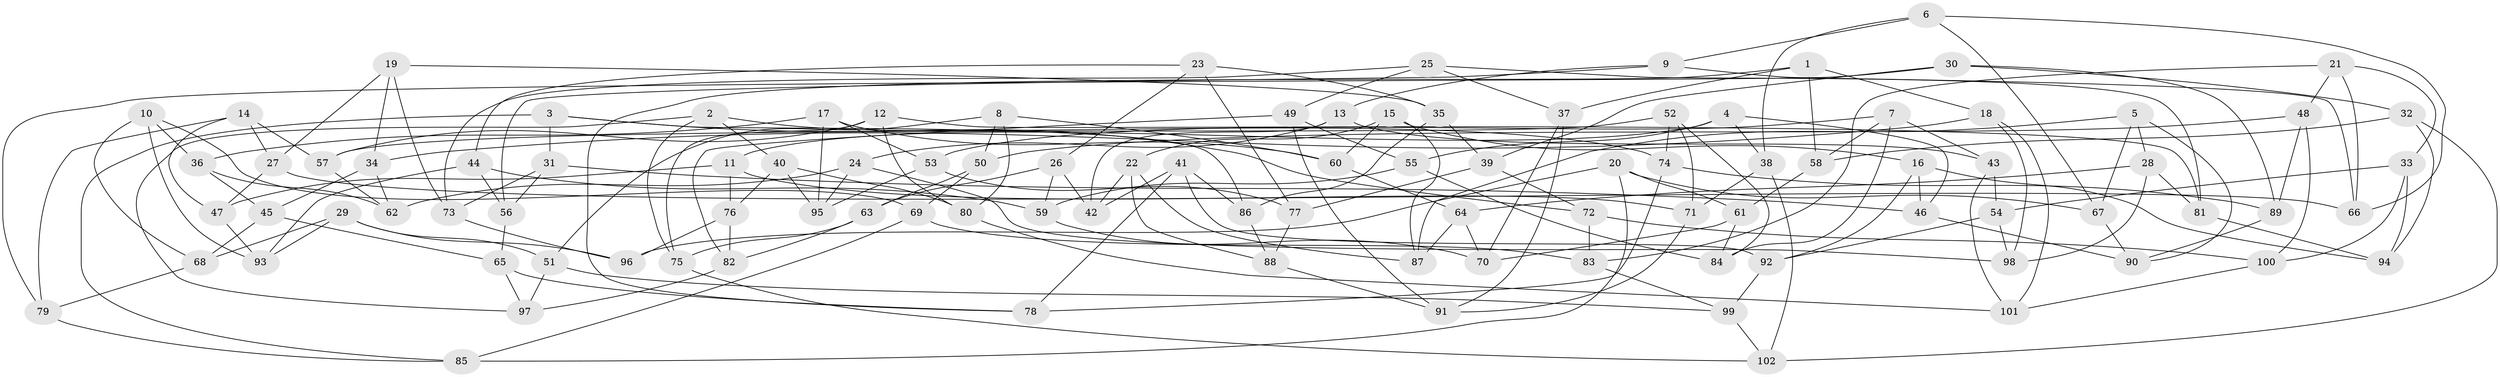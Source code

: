 // Generated by graph-tools (version 1.1) at 2025/38/03/09/25 02:38:16]
// undirected, 102 vertices, 204 edges
graph export_dot {
graph [start="1"]
  node [color=gray90,style=filled];
  1;
  2;
  3;
  4;
  5;
  6;
  7;
  8;
  9;
  10;
  11;
  12;
  13;
  14;
  15;
  16;
  17;
  18;
  19;
  20;
  21;
  22;
  23;
  24;
  25;
  26;
  27;
  28;
  29;
  30;
  31;
  32;
  33;
  34;
  35;
  36;
  37;
  38;
  39;
  40;
  41;
  42;
  43;
  44;
  45;
  46;
  47;
  48;
  49;
  50;
  51;
  52;
  53;
  54;
  55;
  56;
  57;
  58;
  59;
  60;
  61;
  62;
  63;
  64;
  65;
  66;
  67;
  68;
  69;
  70;
  71;
  72;
  73;
  74;
  75;
  76;
  77;
  78;
  79;
  80;
  81;
  82;
  83;
  84;
  85;
  86;
  87;
  88;
  89;
  90;
  91;
  92;
  93;
  94;
  95;
  96;
  97;
  98;
  99;
  100;
  101;
  102;
  1 -- 18;
  1 -- 37;
  1 -- 58;
  1 -- 78;
  2 -- 97;
  2 -- 74;
  2 -- 75;
  2 -- 40;
  3 -- 85;
  3 -- 72;
  3 -- 31;
  3 -- 86;
  4 -- 46;
  4 -- 38;
  4 -- 55;
  4 -- 11;
  5 -- 90;
  5 -- 67;
  5 -- 87;
  5 -- 28;
  6 -- 67;
  6 -- 9;
  6 -- 66;
  6 -- 38;
  7 -- 58;
  7 -- 43;
  7 -- 53;
  7 -- 84;
  8 -- 60;
  8 -- 50;
  8 -- 80;
  8 -- 51;
  9 -- 66;
  9 -- 13;
  9 -- 56;
  10 -- 69;
  10 -- 93;
  10 -- 36;
  10 -- 68;
  11 -- 47;
  11 -- 71;
  11 -- 76;
  12 -- 81;
  12 -- 57;
  12 -- 80;
  12 -- 75;
  13 -- 24;
  13 -- 42;
  13 -- 43;
  14 -- 57;
  14 -- 27;
  14 -- 79;
  14 -- 47;
  15 -- 60;
  15 -- 87;
  15 -- 22;
  15 -- 16;
  16 -- 92;
  16 -- 94;
  16 -- 46;
  17 -- 95;
  17 -- 60;
  17 -- 36;
  17 -- 53;
  18 -- 98;
  18 -- 34;
  18 -- 101;
  19 -- 27;
  19 -- 35;
  19 -- 34;
  19 -- 73;
  20 -- 61;
  20 -- 85;
  20 -- 67;
  20 -- 96;
  21 -- 66;
  21 -- 48;
  21 -- 33;
  21 -- 83;
  22 -- 42;
  22 -- 87;
  22 -- 88;
  23 -- 44;
  23 -- 77;
  23 -- 35;
  23 -- 26;
  24 -- 98;
  24 -- 95;
  24 -- 62;
  25 -- 37;
  25 -- 81;
  25 -- 73;
  25 -- 49;
  26 -- 63;
  26 -- 59;
  26 -- 42;
  27 -- 47;
  27 -- 66;
  28 -- 81;
  28 -- 98;
  28 -- 64;
  29 -- 51;
  29 -- 68;
  29 -- 93;
  29 -- 96;
  30 -- 39;
  30 -- 89;
  30 -- 79;
  30 -- 32;
  31 -- 56;
  31 -- 73;
  31 -- 46;
  32 -- 102;
  32 -- 58;
  32 -- 94;
  33 -- 100;
  33 -- 94;
  33 -- 54;
  34 -- 62;
  34 -- 45;
  35 -- 86;
  35 -- 39;
  36 -- 62;
  36 -- 45;
  37 -- 91;
  37 -- 70;
  38 -- 71;
  38 -- 102;
  39 -- 77;
  39 -- 72;
  40 -- 76;
  40 -- 95;
  40 -- 80;
  41 -- 42;
  41 -- 78;
  41 -- 92;
  41 -- 86;
  43 -- 101;
  43 -- 54;
  44 -- 93;
  44 -- 56;
  44 -- 59;
  45 -- 65;
  45 -- 68;
  46 -- 90;
  47 -- 93;
  48 -- 50;
  48 -- 89;
  48 -- 100;
  49 -- 55;
  49 -- 82;
  49 -- 91;
  50 -- 63;
  50 -- 69;
  51 -- 99;
  51 -- 97;
  52 -- 57;
  52 -- 71;
  52 -- 74;
  52 -- 84;
  53 -- 77;
  53 -- 95;
  54 -- 92;
  54 -- 98;
  55 -- 59;
  55 -- 84;
  56 -- 65;
  57 -- 62;
  58 -- 61;
  59 -- 70;
  60 -- 64;
  61 -- 70;
  61 -- 84;
  63 -- 75;
  63 -- 82;
  64 -- 87;
  64 -- 70;
  65 -- 78;
  65 -- 97;
  67 -- 90;
  68 -- 79;
  69 -- 83;
  69 -- 85;
  71 -- 91;
  72 -- 100;
  72 -- 83;
  73 -- 96;
  74 -- 78;
  74 -- 89;
  75 -- 102;
  76 -- 82;
  76 -- 96;
  77 -- 88;
  79 -- 85;
  80 -- 101;
  81 -- 94;
  82 -- 97;
  83 -- 99;
  86 -- 88;
  88 -- 91;
  89 -- 90;
  92 -- 99;
  99 -- 102;
  100 -- 101;
}
